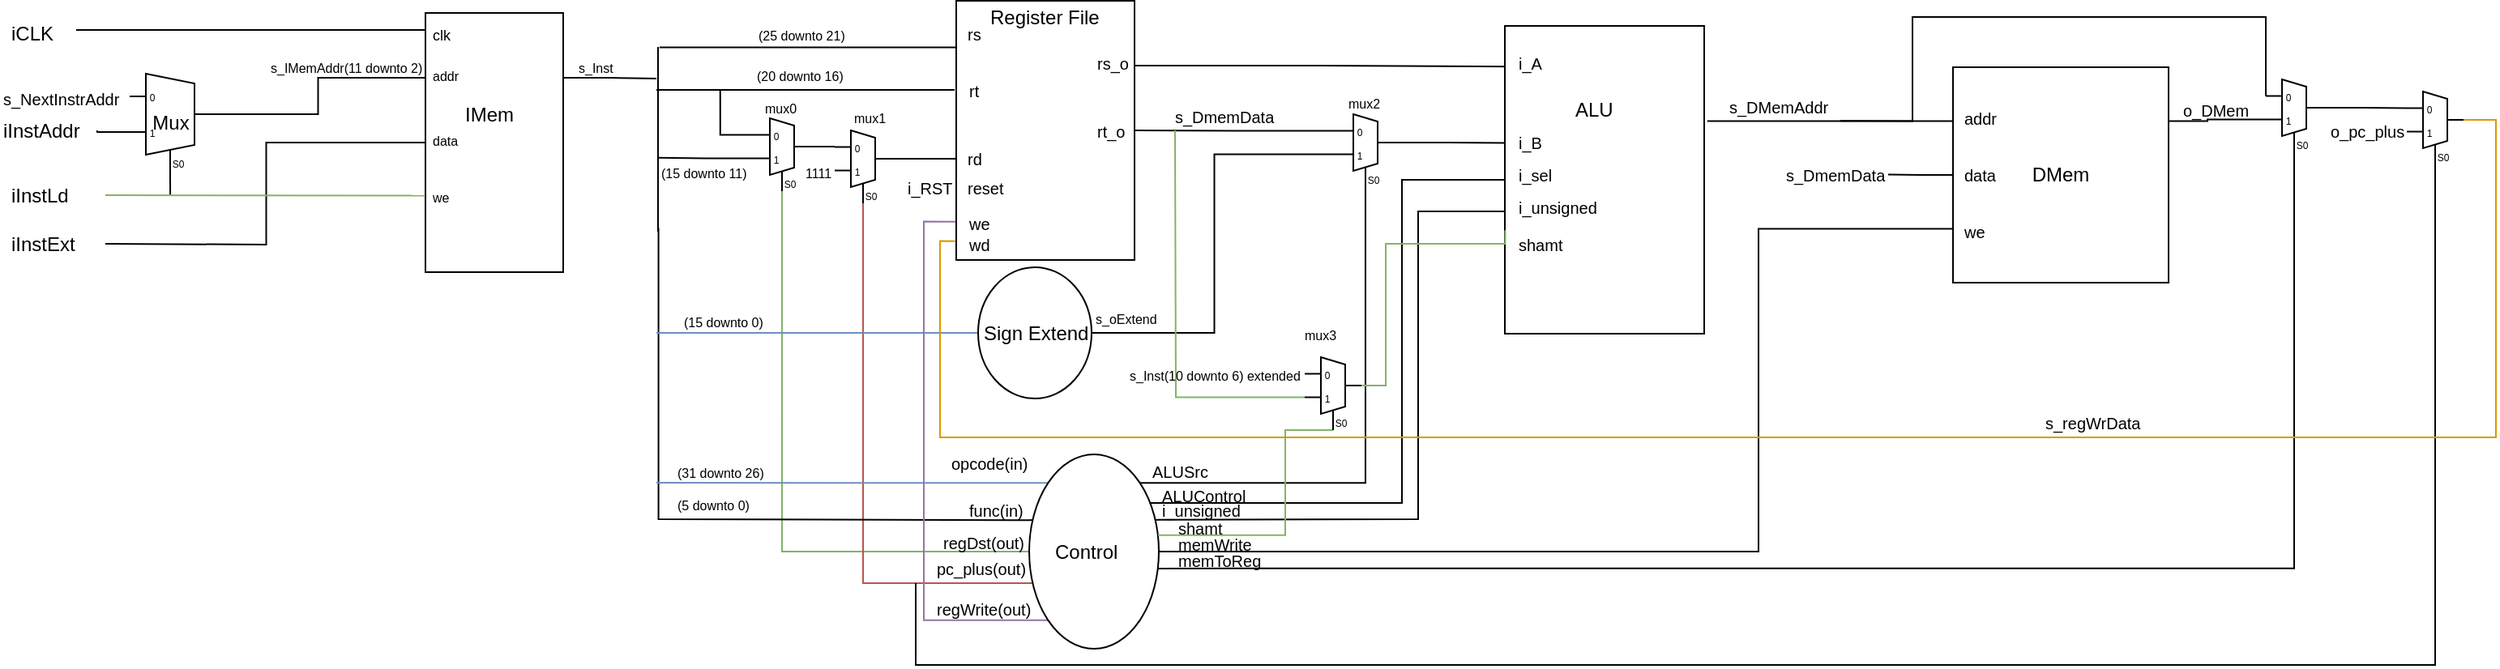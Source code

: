<mxfile version="12.1.3" type="device" pages="1"><diagram id="1H-vTUsA4C2pb71un2gx" name="Page-1"><mxGraphModel dx="971" dy="587" grid="1" gridSize="10" guides="1" tooltips="1" connect="1" arrows="1" fold="1" page="1" pageScale="1" pageWidth="1700" pageHeight="1100" math="0" shadow="0"><root><mxCell id="0"/><mxCell id="1" parent="0"/><mxCell id="a8dJCEzd9UUSMuwHKFFv-1" value="" style="endArrow=none;html=1;entryX=0;entryY=0.4;entryDx=0;entryDy=0;entryPerimeter=0;" edge="1" parent="1" target="a8dJCEzd9UUSMuwHKFFv-35"><mxGeometry width="50" height="50" relative="1" as="geometry"><mxPoint x="117" y="158.5" as="sourcePoint"/><mxPoint x="325" y="158.5" as="targetPoint"/></mxGeometry></mxCell><mxCell id="a8dJCEzd9UUSMuwHKFFv-2" value="iCLK" style="text;html=1;resizable=0;points=[];autosize=1;align=left;verticalAlign=top;spacingTop=-4;" vertex="1" parent="1"><mxGeometry x="75" y="150.5" width="40" height="20" as="geometry"/></mxCell><mxCell id="a8dJCEzd9UUSMuwHKFFv-6" value="iInstLd" style="text;html=1;resizable=0;points=[];autosize=1;align=left;verticalAlign=top;spacingTop=-4;" vertex="1" parent="1"><mxGeometry x="75" y="250.5" width="50" height="20" as="geometry"/></mxCell><mxCell id="a8dJCEzd9UUSMuwHKFFv-8" value="iInstAddr" style="text;html=1;resizable=0;points=[];autosize=1;align=left;verticalAlign=top;spacingTop=-4;" vertex="1" parent="1"><mxGeometry x="70" y="210.5" width="60" height="20" as="geometry"/></mxCell><mxCell id="a8dJCEzd9UUSMuwHKFFv-10" value="iInstExt" style="text;html=1;resizable=0;points=[];autosize=1;align=left;verticalAlign=top;spacingTop=-4;" vertex="1" parent="1"><mxGeometry x="75" y="280.5" width="50" height="20" as="geometry"/></mxCell><mxCell id="a8dJCEzd9UUSMuwHKFFv-37" style="edgeStyle=orthogonalEdgeStyle;rounded=0;orthogonalLoop=1;jettySize=auto;html=1;exitX=0.5;exitY=1;exitDx=0;exitDy=0;endArrow=none;endFill=0;" edge="1" parent="1" source="a8dJCEzd9UUSMuwHKFFv-16"><mxGeometry relative="1" as="geometry"><mxPoint x="135" y="290.5" as="targetPoint"/></mxGeometry></mxCell><mxCell id="a8dJCEzd9UUSMuwHKFFv-55" style="edgeStyle=orthogonalEdgeStyle;rounded=0;orthogonalLoop=1;jettySize=auto;html=1;exitX=0.25;exitY=0;exitDx=0;exitDy=0;endArrow=none;endFill=0;" edge="1" parent="1" source="a8dJCEzd9UUSMuwHKFFv-16"><mxGeometry relative="1" as="geometry"><mxPoint x="475" y="188.5" as="targetPoint"/><Array as="points"><mxPoint x="446" y="188.5"/></Array></mxGeometry></mxCell><mxCell id="a8dJCEzd9UUSMuwHKFFv-16" value="" style="rounded=0;whiteSpace=wrap;html=1;rotation=90;" vertex="1" parent="1"><mxGeometry x="295" y="185.5" width="160" height="85" as="geometry"/></mxCell><mxCell id="a8dJCEzd9UUSMuwHKFFv-17" value="IMem" style="text;html=1;resizable=0;points=[];autosize=1;align=left;verticalAlign=top;spacingTop=-4;" vertex="1" parent="1"><mxGeometry x="355" y="200.5" width="50" height="20" as="geometry"/></mxCell><mxCell id="a8dJCEzd9UUSMuwHKFFv-33" style="edgeStyle=orthogonalEdgeStyle;rounded=0;orthogonalLoop=1;jettySize=auto;html=1;exitX=1;exitY=0.5;exitDx=0;exitDy=-5;exitPerimeter=0;entryX=0.25;entryY=1;entryDx=0;entryDy=0;endArrow=none;endFill=0;" edge="1" parent="1" source="a8dJCEzd9UUSMuwHKFFv-28" target="a8dJCEzd9UUSMuwHKFFv-16"><mxGeometry relative="1" as="geometry"/></mxCell><mxCell id="a8dJCEzd9UUSMuwHKFFv-42" style="edgeStyle=orthogonalEdgeStyle;rounded=0;orthogonalLoop=1;jettySize=auto;html=1;exitX=0.3;exitY=1;exitDx=10;exitDy=0;exitPerimeter=0;endArrow=none;endFill=0;" edge="1" parent="1" source="a8dJCEzd9UUSMuwHKFFv-28"><mxGeometry relative="1" as="geometry"><mxPoint x="175.034" y="260.19" as="targetPoint"/></mxGeometry></mxCell><mxCell id="a8dJCEzd9UUSMuwHKFFv-44" style="edgeStyle=orthogonalEdgeStyle;rounded=0;orthogonalLoop=1;jettySize=auto;html=1;exitX=0;exitY=0.55;exitDx=0;exitDy=3;exitPerimeter=0;endArrow=none;endFill=0;" edge="1" parent="1" source="a8dJCEzd9UUSMuwHKFFv-28" target="a8dJCEzd9UUSMuwHKFFv-8"><mxGeometry relative="1" as="geometry"/></mxCell><mxCell id="a8dJCEzd9UUSMuwHKFFv-28" value="Mux" style="shadow=0;dashed=0;align=center;fillColor=#ffffff;html=1;strokeWidth=1;shape=mxgraph.electrical.abstract.mux2;" vertex="1" parent="1"><mxGeometry x="150" y="185.5" width="50" height="60" as="geometry"/></mxCell><mxCell id="a8dJCEzd9UUSMuwHKFFv-30" value="&lt;font style=&quot;font-size: 10px&quot;&gt;s_NextInstrAddr&lt;/font&gt;" style="text;html=1;resizable=0;points=[];autosize=1;align=left;verticalAlign=top;spacingTop=-4;" vertex="1" parent="1"><mxGeometry x="70" y="190.5" width="90" height="20" as="geometry"/></mxCell><mxCell id="a8dJCEzd9UUSMuwHKFFv-34" value="&lt;font style=&quot;font-size: 8px&quot;&gt;s_IMemAddr(11 downto 2)&lt;/font&gt;" style="text;html=1;resizable=0;points=[];autosize=1;align=left;verticalAlign=top;spacingTop=-4;" vertex="1" parent="1"><mxGeometry x="235" y="170.5" width="110" height="20" as="geometry"/></mxCell><mxCell id="a8dJCEzd9UUSMuwHKFFv-35" value="&lt;font style=&quot;font-size: 9px&quot;&gt;clk&lt;/font&gt;" style="text;html=1;resizable=0;points=[];autosize=1;align=left;verticalAlign=top;spacingTop=-4;" vertex="1" parent="1"><mxGeometry x="335" y="150.5" width="30" height="20" as="geometry"/></mxCell><mxCell id="a8dJCEzd9UUSMuwHKFFv-36" value="&lt;font style=&quot;font-size: 8px&quot;&gt;addr&lt;/font&gt;" style="text;html=1;resizable=0;points=[];autosize=1;align=left;verticalAlign=top;spacingTop=-4;" vertex="1" parent="1"><mxGeometry x="335" y="175.5" width="30" height="20" as="geometry"/></mxCell><mxCell id="a8dJCEzd9UUSMuwHKFFv-38" value="&lt;font style=&quot;font-size: 8px&quot;&gt;data&lt;/font&gt;" style="text;html=1;resizable=0;points=[];autosize=1;align=left;verticalAlign=top;spacingTop=-4;" vertex="1" parent="1"><mxGeometry x="335" y="215.5" width="30" height="20" as="geometry"/></mxCell><mxCell id="a8dJCEzd9UUSMuwHKFFv-41" value="" style="endArrow=none;html=1;fillColor=#d5e8d4;strokeColor=#82b366;entryX=-0.09;entryY=0.514;entryDx=0;entryDy=0;entryPerimeter=0;" edge="1" parent="1" target="a8dJCEzd9UUSMuwHKFFv-43"><mxGeometry width="50" height="50" relative="1" as="geometry"><mxPoint x="135" y="260.5" as="sourcePoint"/><mxPoint x="335" y="262.5" as="targetPoint"/></mxGeometry></mxCell><mxCell id="a8dJCEzd9UUSMuwHKFFv-43" value="&lt;font style=&quot;font-size: 8px&quot;&gt;we&lt;/font&gt;" style="text;html=1;resizable=0;points=[];autosize=1;align=left;verticalAlign=top;spacingTop=-4;" vertex="1" parent="1"><mxGeometry x="335" y="250.5" width="30" height="20" as="geometry"/></mxCell><mxCell id="a8dJCEzd9UUSMuwHKFFv-46" value="&lt;font style=&quot;font-size: 8px&quot;&gt;s_Inst&lt;/font&gt;" style="text;html=1;resizable=0;points=[];autosize=1;align=left;verticalAlign=top;spacingTop=-4;" vertex="1" parent="1"><mxGeometry x="425" y="170.5" width="40" height="20" as="geometry"/></mxCell><mxCell id="a8dJCEzd9UUSMuwHKFFv-108" style="edgeStyle=orthogonalEdgeStyle;rounded=0;orthogonalLoop=1;jettySize=auto;html=1;exitX=0.25;exitY=0;exitDx=0;exitDy=0;endArrow=none;endFill=0;entryX=0.132;entryY=0.947;entryDx=0;entryDy=0;entryPerimeter=0;" edge="1" parent="1" source="a8dJCEzd9UUSMuwHKFFv-47" target="a8dJCEzd9UUSMuwHKFFv-106"><mxGeometry relative="1" as="geometry"><mxPoint x="995" y="180.5" as="targetPoint"/><Array as="points"><mxPoint x="884" y="180.5"/></Array></mxGeometry></mxCell><mxCell id="a8dJCEzd9UUSMuwHKFFv-47" value="" style="rounded=0;whiteSpace=wrap;html=1;rotation=90;" vertex="1" parent="1"><mxGeometry x="635" y="165.5" width="160" height="110" as="geometry"/></mxCell><mxCell id="a8dJCEzd9UUSMuwHKFFv-48" value="Register File" style="text;html=1;resizable=0;points=[];autosize=1;align=left;verticalAlign=top;spacingTop=-4;" vertex="1" parent="1"><mxGeometry x="679" y="140.5" width="80" height="20" as="geometry"/></mxCell><mxCell id="a8dJCEzd9UUSMuwHKFFv-49" value="&lt;font style=&quot;font-size: 10px&quot;&gt;rs&lt;/font&gt;" style="text;html=1;resizable=0;points=[];autosize=1;align=left;verticalAlign=top;spacingTop=-4;" vertex="1" parent="1"><mxGeometry x="665" y="150.5" width="20" height="20" as="geometry"/></mxCell><mxCell id="a8dJCEzd9UUSMuwHKFFv-50" value="&lt;font style=&quot;font-size: 10px&quot;&gt;rt&lt;/font&gt;" style="text;html=1;resizable=0;points=[];autosize=1;align=left;verticalAlign=top;spacingTop=-4;" vertex="1" parent="1"><mxGeometry x="665.5" y="185.5" width="20" height="20" as="geometry"/></mxCell><mxCell id="a8dJCEzd9UUSMuwHKFFv-57" value="&lt;font style=&quot;font-size: 8px&quot;&gt;(25 downto 21)&lt;/font&gt;" style="text;html=1;resizable=0;points=[];autosize=1;align=left;verticalAlign=top;spacingTop=-4;" vertex="1" parent="1"><mxGeometry x="535.5" y="150.5" width="70" height="20" as="geometry"/></mxCell><mxCell id="a8dJCEzd9UUSMuwHKFFv-62" value="" style="endArrow=none;html=1;entryX=0.18;entryY=0.997;entryDx=0;entryDy=0;entryPerimeter=0;exitX=0.305;exitY=0.41;exitDx=0;exitDy=0;exitPerimeter=0;" edge="1" parent="1" target="a8dJCEzd9UUSMuwHKFFv-47"><mxGeometry width="50" height="50" relative="1" as="geometry"><mxPoint x="476.9" y="169.3" as="sourcePoint"/><mxPoint x="541.5" y="169.5" as="targetPoint"/></mxGeometry></mxCell><mxCell id="a8dJCEzd9UUSMuwHKFFv-64" value="" style="line;strokeWidth=1;html=1;" vertex="1" parent="1"><mxGeometry x="475" y="190.5" width="184" height="10" as="geometry"/></mxCell><mxCell id="a8dJCEzd9UUSMuwHKFFv-65" value="&lt;font style=&quot;font-size: 8px&quot;&gt;(20 downto 16)&lt;/font&gt;" style="text;html=1;resizable=0;points=[];autosize=1;align=left;verticalAlign=top;spacingTop=-4;" vertex="1" parent="1"><mxGeometry x="535" y="175.5" width="70" height="20" as="geometry"/></mxCell><mxCell id="a8dJCEzd9UUSMuwHKFFv-69" style="edgeStyle=orthogonalEdgeStyle;rounded=0;orthogonalLoop=1;jettySize=auto;html=1;exitX=0;exitY=0.483;exitDx=0;exitDy=3;exitPerimeter=0;entryX=0.732;entryY=0.55;entryDx=0;entryDy=0;entryPerimeter=0;endArrow=none;endFill=0;" edge="1" parent="1" source="a8dJCEzd9UUSMuwHKFFv-66"><mxGeometry relative="1" as="geometry"><mxPoint x="475.714" y="237.357" as="targetPoint"/></mxGeometry></mxCell><mxCell id="a8dJCEzd9UUSMuwHKFFv-71" style="edgeStyle=orthogonalEdgeStyle;rounded=0;orthogonalLoop=1;jettySize=auto;html=1;exitX=0;exitY=0.161;exitDx=0;exitDy=3;exitPerimeter=0;entryX=0.214;entryY=0.486;entryDx=0;entryDy=0;entryPerimeter=0;endArrow=none;endFill=0;" edge="1" parent="1" source="a8dJCEzd9UUSMuwHKFFv-66" target="a8dJCEzd9UUSMuwHKFFv-64"><mxGeometry relative="1" as="geometry"/></mxCell><mxCell id="a8dJCEzd9UUSMuwHKFFv-73" style="edgeStyle=orthogonalEdgeStyle;rounded=0;orthogonalLoop=1;jettySize=auto;html=1;exitX=1;exitY=0.5;exitDx=0;exitDy=-5;exitPerimeter=0;entryX=0;entryY=0.161;entryDx=0;entryDy=3;entryPerimeter=0;endArrow=none;endFill=0;" edge="1" parent="1" source="a8dJCEzd9UUSMuwHKFFv-66" target="a8dJCEzd9UUSMuwHKFFv-72"><mxGeometry relative="1" as="geometry"/></mxCell><mxCell id="a8dJCEzd9UUSMuwHKFFv-88" style="edgeStyle=orthogonalEdgeStyle;rounded=0;orthogonalLoop=1;jettySize=auto;html=1;exitX=0.214;exitY=1;exitDx=10;exitDy=0;exitPerimeter=0;endArrow=none;endFill=0;entryX=0.5;entryY=1;entryDx=0;entryDy=0;fillColor=#d5e8d4;strokeColor=#82b366;" edge="1" parent="1" source="a8dJCEzd9UUSMuwHKFFv-66" target="a8dJCEzd9UUSMuwHKFFv-81"><mxGeometry relative="1" as="geometry"><mxPoint x="552" y="430.5" as="targetPoint"/><Array as="points"><mxPoint x="552" y="480.5"/></Array></mxGeometry></mxCell><mxCell id="a8dJCEzd9UUSMuwHKFFv-66" value="" style="shadow=0;dashed=0;align=center;fillColor=#ffffff;html=1;strokeWidth=1;shape=mxgraph.electrical.abstract.mux2;" vertex="1" parent="1"><mxGeometry x="535" y="213" width="35" height="45" as="geometry"/></mxCell><mxCell id="a8dJCEzd9UUSMuwHKFFv-70" value="&lt;font style=&quot;font-size: 8px&quot;&gt;(15 downto 11)&lt;/font&gt;" style="text;html=1;resizable=0;points=[];autosize=1;align=left;verticalAlign=top;spacingTop=-4;" vertex="1" parent="1"><mxGeometry x="476" y="235.5" width="70" height="20" as="geometry"/></mxCell><mxCell id="a8dJCEzd9UUSMuwHKFFv-78" style="edgeStyle=orthogonalEdgeStyle;rounded=0;orthogonalLoop=1;jettySize=auto;html=1;exitX=1;exitY=0.5;exitDx=0;exitDy=-5;exitPerimeter=0;entryX=0.61;entryY=1.001;entryDx=0;entryDy=0;entryPerimeter=0;endArrow=none;endFill=0;" edge="1" parent="1" source="a8dJCEzd9UUSMuwHKFFv-72" target="a8dJCEzd9UUSMuwHKFFv-47"><mxGeometry relative="1" as="geometry"/></mxCell><mxCell id="a8dJCEzd9UUSMuwHKFFv-89" style="edgeStyle=orthogonalEdgeStyle;rounded=0;orthogonalLoop=1;jettySize=auto;html=1;exitX=0.214;exitY=1;exitDx=10;exitDy=0;exitPerimeter=0;entryX=0.879;entryY=1.018;entryDx=0;entryDy=0;entryPerimeter=0;endArrow=none;endFill=0;fillColor=#f8cecc;strokeColor=#b85450;" edge="1" parent="1" source="a8dJCEzd9UUSMuwHKFFv-72" target="a8dJCEzd9UUSMuwHKFFv-92"><mxGeometry relative="1" as="geometry"><Array as="points"><mxPoint x="602" y="500"/><mxPoint x="710" y="500"/></Array></mxGeometry></mxCell><mxCell id="a8dJCEzd9UUSMuwHKFFv-72" value="" style="shadow=0;dashed=0;align=center;fillColor=#ffffff;html=1;strokeWidth=1;shape=mxgraph.electrical.abstract.mux2;" vertex="1" parent="1"><mxGeometry x="585" y="220.5" width="35" height="45" as="geometry"/></mxCell><mxCell id="a8dJCEzd9UUSMuwHKFFv-75" value="&lt;font style=&quot;font-size: 8px&quot;&gt;1111&lt;/font&gt;" style="text;html=1;resizable=0;points=[];autosize=1;align=left;verticalAlign=top;spacingTop=-4;" vertex="1" parent="1"><mxGeometry x="565" y="235.5" width="30" height="20" as="geometry"/></mxCell><mxCell id="a8dJCEzd9UUSMuwHKFFv-80" value="&lt;font style=&quot;font-size: 10px&quot;&gt;rd&lt;/font&gt;" style="text;html=1;resizable=0;points=[];autosize=1;align=left;verticalAlign=top;spacingTop=-4;" vertex="1" parent="1"><mxGeometry x="665" y="228" width="20" height="20" as="geometry"/></mxCell><mxCell id="a8dJCEzd9UUSMuwHKFFv-84" style="edgeStyle=orthogonalEdgeStyle;rounded=0;orthogonalLoop=1;jettySize=auto;html=1;exitX=0.338;exitY=0.97;exitDx=0;exitDy=0;entryX=1;entryY=0.5;entryDx=0;entryDy=0;entryPerimeter=0;endArrow=none;endFill=0;exitPerimeter=0;" edge="1" parent="1" source="a8dJCEzd9UUSMuwHKFFv-81"><mxGeometry relative="1" as="geometry"><mxPoint x="476.286" y="280.786" as="targetPoint"/><Array as="points"><mxPoint x="695" y="460.5"/><mxPoint x="476" y="460.5"/></Array></mxGeometry></mxCell><mxCell id="a8dJCEzd9UUSMuwHKFFv-116" style="edgeStyle=orthogonalEdgeStyle;rounded=0;orthogonalLoop=1;jettySize=auto;html=1;exitX=0.337;exitY=0.028;exitDx=0;exitDy=0;endArrow=none;endFill=0;exitPerimeter=0;" edge="1" parent="1" source="a8dJCEzd9UUSMuwHKFFv-81"><mxGeometry relative="1" as="geometry"><mxPoint x="1005" y="270.5" as="targetPoint"/><Array as="points"><mxPoint x="785" y="460.5"/><mxPoint x="945" y="460.5"/><mxPoint x="945" y="270.5"/></Array></mxGeometry></mxCell><mxCell id="a8dJCEzd9UUSMuwHKFFv-171" style="edgeStyle=orthogonalEdgeStyle;rounded=0;orthogonalLoop=1;jettySize=auto;html=1;exitX=1;exitY=1;exitDx=0;exitDy=0;entryX=0.852;entryY=1.004;entryDx=0;entryDy=0;entryPerimeter=0;endArrow=none;endFill=0;fillColor=#e1d5e7;strokeColor=#9673a6;" edge="1" parent="1" source="a8dJCEzd9UUSMuwHKFFv-81" target="a8dJCEzd9UUSMuwHKFFv-47"><mxGeometry relative="1" as="geometry"><Array as="points"><mxPoint x="640" y="523"/><mxPoint x="640" y="277"/></Array></mxGeometry></mxCell><mxCell id="a8dJCEzd9UUSMuwHKFFv-174" style="edgeStyle=orthogonalEdgeStyle;rounded=0;orthogonalLoop=1;jettySize=auto;html=1;exitX=0;exitY=1;exitDx=0;exitDy=0;endArrow=none;endFill=0;fillColor=#dae8fc;strokeColor=#6c8ebf;" edge="1" parent="1" source="a8dJCEzd9UUSMuwHKFFv-81"><mxGeometry relative="1" as="geometry"><mxPoint x="475" y="438" as="targetPoint"/><mxPoint x="711.721" y="438.047" as="sourcePoint"/><Array as="points"/></mxGeometry></mxCell><mxCell id="a8dJCEzd9UUSMuwHKFFv-81" value="" style="ellipse;whiteSpace=wrap;html=1;strokeWidth=1;rotation=90;" vertex="1" parent="1"><mxGeometry x="685" y="440.5" width="120" height="80" as="geometry"/></mxCell><mxCell id="a8dJCEzd9UUSMuwHKFFv-82" value="Control&amp;nbsp;" style="text;html=1;resizable=0;points=[];autosize=1;align=left;verticalAlign=top;spacingTop=-4;" vertex="1" parent="1"><mxGeometry x="719" y="470.5" width="60" height="20" as="geometry"/></mxCell><mxCell id="a8dJCEzd9UUSMuwHKFFv-86" value="&lt;font style=&quot;font-size: 10px&quot;&gt;opcode(in)&lt;/font&gt;" style="text;html=1;resizable=0;points=[];autosize=1;align=left;verticalAlign=top;spacingTop=-4;" vertex="1" parent="1"><mxGeometry x="655" y="415.5" width="60" height="20" as="geometry"/></mxCell><mxCell id="a8dJCEzd9UUSMuwHKFFv-87" value="&lt;font style=&quot;font-size: 10px&quot;&gt;func(in)&lt;/font&gt;" style="text;html=1;resizable=0;points=[];autosize=1;align=left;verticalAlign=top;spacingTop=-4;" vertex="1" parent="1"><mxGeometry x="665.5" y="444.5" width="50" height="20" as="geometry"/></mxCell><mxCell id="a8dJCEzd9UUSMuwHKFFv-91" value="&lt;font style=&quot;font-size: 10px&quot;&gt;regDst(out)&lt;/font&gt;" style="text;html=1;resizable=0;points=[];autosize=1;align=left;verticalAlign=top;spacingTop=-4;" vertex="1" parent="1"><mxGeometry x="650" y="464.5" width="70" height="20" as="geometry"/></mxCell><mxCell id="a8dJCEzd9UUSMuwHKFFv-92" value="&lt;font style=&quot;font-size: 10px&quot;&gt;pc_plus(out)&lt;/font&gt;" style="text;html=1;resizable=0;points=[];autosize=1;align=left;verticalAlign=top;spacingTop=-4;" vertex="1" parent="1"><mxGeometry x="645.5" y="480.5" width="70" height="20" as="geometry"/></mxCell><mxCell id="a8dJCEzd9UUSMuwHKFFv-94" value="&lt;font style=&quot;font-size: 8px&quot;&gt;(5 downto 0)&lt;/font&gt;" style="text;html=1;resizable=0;points=[];autosize=1;align=left;verticalAlign=top;spacingTop=-4;" vertex="1" parent="1"><mxGeometry x="486" y="440.5" width="60" height="20" as="geometry"/></mxCell><mxCell id="a8dJCEzd9UUSMuwHKFFv-96" style="edgeStyle=orthogonalEdgeStyle;rounded=0;orthogonalLoop=1;jettySize=auto;html=1;exitX=0;exitY=0.161;exitDx=0;exitDy=3;exitPerimeter=0;entryX=0.5;entryY=0;entryDx=0;entryDy=0;endArrow=none;endFill=0;" edge="1" parent="1" source="a8dJCEzd9UUSMuwHKFFv-95" target="a8dJCEzd9UUSMuwHKFFv-47"><mxGeometry relative="1" as="geometry"><Array as="points"><mxPoint x="832" y="220.5"/></Array></mxGeometry></mxCell><mxCell id="a8dJCEzd9UUSMuwHKFFv-101" style="edgeStyle=orthogonalEdgeStyle;rounded=0;orthogonalLoop=1;jettySize=auto;html=1;exitX=0;exitY=0.483;exitDx=0;exitDy=3;exitPerimeter=0;entryX=0.5;entryY=0;entryDx=0;entryDy=0;endArrow=none;endFill=0;" edge="1" parent="1" source="a8dJCEzd9UUSMuwHKFFv-95" target="a8dJCEzd9UUSMuwHKFFv-98"><mxGeometry relative="1" as="geometry"/></mxCell><mxCell id="a8dJCEzd9UUSMuwHKFFv-102" style="edgeStyle=orthogonalEdgeStyle;rounded=0;orthogonalLoop=1;jettySize=auto;html=1;exitX=0.214;exitY=1;exitDx=10;exitDy=0;exitPerimeter=0;entryX=0;entryY=0;entryDx=0;entryDy=0;endArrow=none;endFill=0;" edge="1" parent="1" source="a8dJCEzd9UUSMuwHKFFv-95" target="a8dJCEzd9UUSMuwHKFFv-81"><mxGeometry relative="1" as="geometry"><Array as="points"><mxPoint x="912" y="438.5"/></Array></mxGeometry></mxCell><mxCell id="a8dJCEzd9UUSMuwHKFFv-118" style="edgeStyle=orthogonalEdgeStyle;rounded=0;orthogonalLoop=1;jettySize=auto;html=1;exitX=1;exitY=0.5;exitDx=0;exitDy=-5;exitPerimeter=0;entryX=0.38;entryY=0.997;entryDx=0;entryDy=0;entryPerimeter=0;endArrow=none;endFill=0;" edge="1" parent="1" source="a8dJCEzd9UUSMuwHKFFv-95" target="a8dJCEzd9UUSMuwHKFFv-106"><mxGeometry relative="1" as="geometry"><Array as="points"><mxPoint x="964" y="228.5"/></Array></mxGeometry></mxCell><mxCell id="a8dJCEzd9UUSMuwHKFFv-95" value="" style="shadow=0;dashed=0;align=center;fillColor=#ffffff;html=1;strokeWidth=1;shape=mxgraph.electrical.abstract.mux2;" vertex="1" parent="1"><mxGeometry x="895" y="210.5" width="35" height="45" as="geometry"/></mxCell><mxCell id="a8dJCEzd9UUSMuwHKFFv-97" value="&lt;font style=&quot;font-size: 10px&quot;&gt;rt_o&lt;/font&gt;" style="text;html=1;resizable=0;points=[];autosize=1;align=left;verticalAlign=top;spacingTop=-4;" vertex="1" parent="1"><mxGeometry x="745" y="210.5" width="30" height="20" as="geometry"/></mxCell><mxCell id="a8dJCEzd9UUSMuwHKFFv-100" style="edgeStyle=orthogonalEdgeStyle;rounded=0;orthogonalLoop=1;jettySize=auto;html=1;exitX=0.5;exitY=1;exitDx=0;exitDy=0;endArrow=none;endFill=0;fillColor=#dae8fc;strokeColor=#6c8ebf;" edge="1" parent="1" source="a8dJCEzd9UUSMuwHKFFv-98"><mxGeometry relative="1" as="geometry"><mxPoint x="475" y="345.5" as="targetPoint"/></mxGeometry></mxCell><mxCell id="a8dJCEzd9UUSMuwHKFFv-98" value="" style="ellipse;whiteSpace=wrap;html=1;strokeWidth=1;rotation=90;" vertex="1" parent="1"><mxGeometry x="668" y="310.5" width="81" height="70" as="geometry"/></mxCell><mxCell id="a8dJCEzd9UUSMuwHKFFv-99" value="Sign Extend" style="text;html=1;resizable=0;points=[];autosize=1;align=left;verticalAlign=top;spacingTop=-4;" vertex="1" parent="1"><mxGeometry x="675" y="335.5" width="80" height="20" as="geometry"/></mxCell><mxCell id="a8dJCEzd9UUSMuwHKFFv-104" value="&lt;font style=&quot;font-size: 10px&quot;&gt;ALUSrc&lt;/font&gt;" style="text;html=1;resizable=0;points=[];autosize=1;align=left;verticalAlign=top;spacingTop=-4;" vertex="1" parent="1"><mxGeometry x="779" y="420.5" width="50" height="20" as="geometry"/></mxCell><mxCell id="a8dJCEzd9UUSMuwHKFFv-113" style="edgeStyle=orthogonalEdgeStyle;rounded=0;orthogonalLoop=1;jettySize=auto;html=1;exitX=0.5;exitY=1;exitDx=0;exitDy=0;endArrow=none;endFill=0;" edge="1" parent="1" source="a8dJCEzd9UUSMuwHKFFv-106"><mxGeometry relative="1" as="geometry"><mxPoint x="780" y="450.5" as="targetPoint"/><Array as="points"><mxPoint x="935" y="251.5"/><mxPoint x="935" y="450.5"/><mxPoint x="782" y="450.5"/></Array></mxGeometry></mxCell><mxCell id="a8dJCEzd9UUSMuwHKFFv-106" value="" style="rounded=0;whiteSpace=wrap;html=1;strokeWidth=1;rotation=90;" vertex="1" parent="1"><mxGeometry x="965" y="189.5" width="190" height="123" as="geometry"/></mxCell><mxCell id="a8dJCEzd9UUSMuwHKFFv-107" value="ALU" style="text;html=1;resizable=0;points=[];autosize=1;align=left;verticalAlign=top;spacingTop=-4;" vertex="1" parent="1"><mxGeometry x="1040" y="198" width="40" height="20" as="geometry"/></mxCell><mxCell id="a8dJCEzd9UUSMuwHKFFv-109" value="&lt;font style=&quot;font-size: 10px&quot;&gt;rs_o&lt;/font&gt;" style="text;html=1;resizable=0;points=[];autosize=1;align=left;verticalAlign=top;spacingTop=-4;" vertex="1" parent="1"><mxGeometry x="745" y="169" width="30" height="20" as="geometry"/></mxCell><mxCell id="a8dJCEzd9UUSMuwHKFFv-111" value="&lt;font style=&quot;font-size: 10px&quot;&gt;i_A&lt;/font&gt;" style="text;html=1;resizable=0;points=[];autosize=1;align=left;verticalAlign=top;spacingTop=-4;" vertex="1" parent="1"><mxGeometry x="1005" y="169" width="30" height="20" as="geometry"/></mxCell><mxCell id="a8dJCEzd9UUSMuwHKFFv-112" value="&lt;font style=&quot;font-size: 10px&quot;&gt;i_B&lt;/font&gt;" style="text;html=1;resizable=0;points=[];autosize=1;align=left;verticalAlign=top;spacingTop=-4;" vertex="1" parent="1"><mxGeometry x="1005" y="218" width="30" height="20" as="geometry"/></mxCell><mxCell id="a8dJCEzd9UUSMuwHKFFv-114" value="&lt;font style=&quot;font-size: 10px&quot;&gt;ALUControl&lt;/font&gt;" style="text;html=1;resizable=0;points=[];autosize=1;align=left;verticalAlign=top;spacingTop=-4;" vertex="1" parent="1"><mxGeometry x="785" y="435.5" width="70" height="20" as="geometry"/></mxCell><mxCell id="a8dJCEzd9UUSMuwHKFFv-115" value="&lt;font style=&quot;font-size: 10px&quot;&gt;i_sel&lt;/font&gt;" style="text;html=1;resizable=0;points=[];autosize=1;align=left;verticalAlign=top;spacingTop=-4;" vertex="1" parent="1"><mxGeometry x="1005" y="238" width="40" height="20" as="geometry"/></mxCell><mxCell id="a8dJCEzd9UUSMuwHKFFv-117" value="&lt;font style=&quot;font-size: 10px&quot;&gt;i_unsigned&lt;/font&gt;" style="text;html=1;resizable=0;points=[];autosize=1;align=left;verticalAlign=top;spacingTop=-4;" vertex="1" parent="1"><mxGeometry x="1005" y="258" width="60" height="20" as="geometry"/></mxCell><mxCell id="a8dJCEzd9UUSMuwHKFFv-119" value="&lt;font style=&quot;font-size: 10px&quot;&gt;i_unsigned&lt;/font&gt;" style="text;html=1;resizable=0;points=[];autosize=1;align=left;verticalAlign=top;spacingTop=-4;" vertex="1" parent="1"><mxGeometry x="785" y="444.5" width="60" height="20" as="geometry"/></mxCell><mxCell id="a8dJCEzd9UUSMuwHKFFv-124" style="edgeStyle=orthogonalEdgeStyle;rounded=0;orthogonalLoop=1;jettySize=auto;html=1;exitX=0;exitY=0.483;exitDx=0;exitDy=3;exitPerimeter=0;endArrow=none;endFill=0;fillColor=#d5e8d4;strokeColor=#82b366;" edge="1" parent="1" source="a8dJCEzd9UUSMuwHKFFv-120"><mxGeometry relative="1" as="geometry"><mxPoint x="795" y="220.5" as="targetPoint"/></mxGeometry></mxCell><mxCell id="a8dJCEzd9UUSMuwHKFFv-125" style="edgeStyle=orthogonalEdgeStyle;rounded=0;orthogonalLoop=1;jettySize=auto;html=1;exitX=0.214;exitY=1;exitDx=10;exitDy=0;exitPerimeter=0;endArrow=none;endFill=0;fillColor=#d5e8d4;strokeColor=#82b366;entryX=0.416;entryY=0.006;entryDx=0;entryDy=0;entryPerimeter=0;" edge="1" parent="1" source="a8dJCEzd9UUSMuwHKFFv-120" target="a8dJCEzd9UUSMuwHKFFv-81"><mxGeometry relative="1" as="geometry"><mxPoint x="785" y="471.5" as="targetPoint"/><Array as="points"><mxPoint x="863" y="405.5"/><mxPoint x="863" y="470.5"/></Array></mxGeometry></mxCell><mxCell id="a8dJCEzd9UUSMuwHKFFv-129" style="edgeStyle=orthogonalEdgeStyle;rounded=0;orthogonalLoop=1;jettySize=auto;html=1;exitX=1;exitY=0.5;exitDx=0;exitDy=-5;exitPerimeter=0;entryX=0.664;entryY=0.998;entryDx=0;entryDy=0;entryPerimeter=0;endArrow=none;endFill=0;fillColor=#d5e8d4;strokeColor=#82b366;" edge="1" parent="1" source="a8dJCEzd9UUSMuwHKFFv-120" target="a8dJCEzd9UUSMuwHKFFv-106"><mxGeometry relative="1" as="geometry"><Array as="points"><mxPoint x="925" y="378.5"/><mxPoint x="925" y="290.5"/><mxPoint x="998" y="290.5"/></Array></mxGeometry></mxCell><mxCell id="a8dJCEzd9UUSMuwHKFFv-120" value="" style="shadow=0;dashed=0;align=center;fillColor=#ffffff;html=1;strokeWidth=1;shape=mxgraph.electrical.abstract.mux2;" vertex="1" parent="1"><mxGeometry x="875" y="360.5" width="35" height="45" as="geometry"/></mxCell><mxCell id="a8dJCEzd9UUSMuwHKFFv-122" value="&lt;font style=&quot;font-size: 8px&quot;&gt;s_Inst(10 downto 6) extended&lt;br&gt;&lt;br&gt;&lt;/font&gt;" style="text;html=1;resizable=0;points=[];autosize=1;align=left;verticalAlign=top;spacingTop=-4;" vertex="1" parent="1"><mxGeometry x="765" y="360.5" width="120" height="30" as="geometry"/></mxCell><mxCell id="a8dJCEzd9UUSMuwHKFFv-123" value="&lt;span style=&quot;font-size: 8px&quot;&gt;s_oExtend&lt;/span&gt;" style="text;html=1;resizable=0;points=[];autosize=1;align=left;verticalAlign=top;spacingTop=-4;" vertex="1" parent="1"><mxGeometry x="744" y="325.5" width="50" height="20" as="geometry"/></mxCell><mxCell id="a8dJCEzd9UUSMuwHKFFv-126" value="&lt;font style=&quot;font-size: 10px&quot;&gt;shamt&lt;/font&gt;" style="text;html=1;resizable=0;points=[];autosize=1;align=left;verticalAlign=top;spacingTop=-4;" vertex="1" parent="1"><mxGeometry x="795" y="455.5" width="40" height="20" as="geometry"/></mxCell><mxCell id="a8dJCEzd9UUSMuwHKFFv-130" value="&lt;font style=&quot;font-size: 10px&quot;&gt;shamt&lt;/font&gt;" style="text;html=1;resizable=0;points=[];autosize=1;align=left;verticalAlign=top;spacingTop=-4;" vertex="1" parent="1"><mxGeometry x="1005" y="280.5" width="40" height="20" as="geometry"/></mxCell><mxCell id="a8dJCEzd9UUSMuwHKFFv-133" style="edgeStyle=orthogonalEdgeStyle;rounded=0;orthogonalLoop=1;jettySize=auto;html=1;exitX=0;exitY=0.25;exitDx=0;exitDy=0;entryX=0.309;entryY=-0.015;entryDx=0;entryDy=0;entryPerimeter=0;endArrow=none;endFill=0;" edge="1" parent="1" source="a8dJCEzd9UUSMuwHKFFv-132" target="a8dJCEzd9UUSMuwHKFFv-106"><mxGeometry relative="1" as="geometry"/></mxCell><mxCell id="a8dJCEzd9UUSMuwHKFFv-136" style="edgeStyle=orthogonalEdgeStyle;rounded=0;orthogonalLoop=1;jettySize=auto;html=1;exitX=0;exitY=0.5;exitDx=0;exitDy=0;endArrow=none;endFill=0;" edge="1" parent="1" source="a8dJCEzd9UUSMuwHKFFv-132"><mxGeometry relative="1" as="geometry"><mxPoint x="1235" y="247.776" as="targetPoint"/></mxGeometry></mxCell><mxCell id="a8dJCEzd9UUSMuwHKFFv-138" style="edgeStyle=orthogonalEdgeStyle;rounded=0;orthogonalLoop=1;jettySize=auto;html=1;exitX=0;exitY=0.75;exitDx=0;exitDy=0;endArrow=none;endFill=0;entryX=0.5;entryY=0;entryDx=0;entryDy=0;" edge="1" parent="1" source="a8dJCEzd9UUSMuwHKFFv-132" target="a8dJCEzd9UUSMuwHKFFv-81"><mxGeometry relative="1" as="geometry"><mxPoint x="778" y="520.5" as="targetPoint"/><Array as="points"><mxPoint x="1155" y="281.5"/><mxPoint x="1155" y="480.5"/></Array></mxGeometry></mxCell><mxCell id="a8dJCEzd9UUSMuwHKFFv-132" value="DMem" style="whiteSpace=wrap;html=1;aspect=fixed;strokeWidth=1;" vertex="1" parent="1"><mxGeometry x="1275" y="181.5" width="133" height="133" as="geometry"/></mxCell><mxCell id="a8dJCEzd9UUSMuwHKFFv-134" value="&lt;font style=&quot;font-size: 10px&quot;&gt;s_DMemAddr&lt;/font&gt;" style="text;html=1;resizable=0;points=[];autosize=1;align=left;verticalAlign=top;spacingTop=-4;" vertex="1" parent="1"><mxGeometry x="1135" y="195.5" width="80" height="20" as="geometry"/></mxCell><mxCell id="a8dJCEzd9UUSMuwHKFFv-135" value="&lt;font style=&quot;font-size: 10px&quot;&gt;addr&lt;/font&gt;" style="text;html=1;resizable=0;points=[];autosize=1;align=left;verticalAlign=top;spacingTop=-4;" vertex="1" parent="1"><mxGeometry x="1280" y="203" width="40" height="20" as="geometry"/></mxCell><mxCell id="a8dJCEzd9UUSMuwHKFFv-137" value="&lt;font style=&quot;font-size: 10px&quot;&gt;s_DmemData&lt;/font&gt;" style="text;html=1;resizable=0;points=[];autosize=1;align=left;verticalAlign=top;spacingTop=-4;" vertex="1" parent="1"><mxGeometry x="1170" y="238" width="80" height="20" as="geometry"/></mxCell><mxCell id="a8dJCEzd9UUSMuwHKFFv-141" value="&lt;font style=&quot;font-size: 10px&quot;&gt;memWrite&lt;/font&gt;" style="text;html=1;resizable=0;points=[];autosize=1;align=left;verticalAlign=top;spacingTop=-4;" vertex="1" parent="1"><mxGeometry x="795" y="465.5" width="60" height="20" as="geometry"/></mxCell><mxCell id="a8dJCEzd9UUSMuwHKFFv-143" value="&lt;font style=&quot;font-size: 10px&quot;&gt;data&lt;/font&gt;" style="text;html=1;resizable=0;points=[];autosize=1;align=left;verticalAlign=top;spacingTop=-4;" vertex="1" parent="1"><mxGeometry x="1280" y="238" width="30" height="20" as="geometry"/></mxCell><mxCell id="a8dJCEzd9UUSMuwHKFFv-144" value="&lt;font style=&quot;font-size: 10px&quot;&gt;we&lt;/font&gt;" style="text;html=1;resizable=0;points=[];autosize=1;align=left;verticalAlign=top;spacingTop=-4;" vertex="1" parent="1"><mxGeometry x="1280" y="273" width="30" height="20" as="geometry"/></mxCell><mxCell id="a8dJCEzd9UUSMuwHKFFv-145" value="" style="line;strokeWidth=1;direction=south;html=1;" vertex="1" parent="1"><mxGeometry x="471" y="169" width="10" height="114" as="geometry"/></mxCell><mxCell id="a8dJCEzd9UUSMuwHKFFv-150" style="edgeStyle=orthogonalEdgeStyle;rounded=0;orthogonalLoop=1;jettySize=auto;html=1;exitX=0;exitY=0.483;exitDx=0;exitDy=3;exitPerimeter=0;entryX=1;entryY=0.25;entryDx=0;entryDy=0;endArrow=none;endFill=0;" edge="1" parent="1" source="a8dJCEzd9UUSMuwHKFFv-147" target="a8dJCEzd9UUSMuwHKFFv-132"><mxGeometry relative="1" as="geometry"><Array as="points"><mxPoint x="1432" y="215.5"/></Array></mxGeometry></mxCell><mxCell id="a8dJCEzd9UUSMuwHKFFv-155" style="edgeStyle=orthogonalEdgeStyle;rounded=0;orthogonalLoop=1;jettySize=auto;html=1;exitX=0;exitY=0.161;exitDx=0;exitDy=3;exitPerimeter=0;entryX=0.881;entryY=0.959;entryDx=0;entryDy=0;entryPerimeter=0;endArrow=none;endFill=0;" edge="1" parent="1" source="a8dJCEzd9UUSMuwHKFFv-147" target="a8dJCEzd9UUSMuwHKFFv-134"><mxGeometry relative="1" as="geometry"><Array as="points"><mxPoint x="1468" y="150.5"/><mxPoint x="1250" y="150.5"/></Array></mxGeometry></mxCell><mxCell id="a8dJCEzd9UUSMuwHKFFv-156" style="edgeStyle=orthogonalEdgeStyle;rounded=0;orthogonalLoop=1;jettySize=auto;html=1;exitX=0.214;exitY=1;exitDx=10;exitDy=0;exitPerimeter=0;endArrow=none;endFill=0;entryX=0.587;entryY=0.007;entryDx=0;entryDy=0;entryPerimeter=0;" edge="1" parent="1" source="a8dJCEzd9UUSMuwHKFFv-147" target="a8dJCEzd9UUSMuwHKFFv-81"><mxGeometry relative="1" as="geometry"><Array as="points"><mxPoint x="1486" y="490.5"/></Array></mxGeometry></mxCell><mxCell id="a8dJCEzd9UUSMuwHKFFv-160" style="edgeStyle=orthogonalEdgeStyle;rounded=0;orthogonalLoop=1;jettySize=auto;html=1;exitX=1;exitY=0.5;exitDx=0;exitDy=-5;exitPerimeter=0;entryX=0;entryY=0.161;entryDx=0;entryDy=3;entryPerimeter=0;endArrow=none;endFill=0;" edge="1" parent="1" source="a8dJCEzd9UUSMuwHKFFv-147" target="a8dJCEzd9UUSMuwHKFFv-159"><mxGeometry relative="1" as="geometry"/></mxCell><mxCell id="a8dJCEzd9UUSMuwHKFFv-147" value="" style="shadow=0;dashed=0;align=center;fillColor=#ffffff;html=1;strokeWidth=1;shape=mxgraph.electrical.abstract.mux2;" vertex="1" parent="1"><mxGeometry x="1468" y="189" width="35" height="45" as="geometry"/></mxCell><mxCell id="a8dJCEzd9UUSMuwHKFFv-151" value="&lt;font style=&quot;font-size: 10px&quot;&gt;o_DMem&lt;/font&gt;" style="text;html=1;resizable=0;points=[];autosize=1;align=left;verticalAlign=top;spacingTop=-4;" vertex="1" parent="1"><mxGeometry x="1415" y="198" width="60" height="20" as="geometry"/></mxCell><mxCell id="a8dJCEzd9UUSMuwHKFFv-157" value="&lt;font style=&quot;font-size: 10px&quot;&gt;memToReg&lt;/font&gt;" style="text;html=1;resizable=0;points=[];autosize=1;align=left;verticalAlign=top;spacingTop=-4;" vertex="1" parent="1"><mxGeometry x="795" y="475.5" width="70" height="20" as="geometry"/></mxCell><mxCell id="a8dJCEzd9UUSMuwHKFFv-162" style="edgeStyle=orthogonalEdgeStyle;rounded=0;orthogonalLoop=1;jettySize=auto;html=1;exitX=0.214;exitY=1;exitDx=10;exitDy=0;exitPerimeter=0;endArrow=none;endFill=0;" edge="1" parent="1" source="a8dJCEzd9UUSMuwHKFFv-159"><mxGeometry relative="1" as="geometry"><mxPoint x="635" y="500" as="targetPoint"/><Array as="points"><mxPoint x="1573" y="550.5"/><mxPoint x="635" y="550.5"/></Array></mxGeometry></mxCell><mxCell id="a8dJCEzd9UUSMuwHKFFv-164" style="edgeStyle=orthogonalEdgeStyle;rounded=0;orthogonalLoop=1;jettySize=auto;html=1;exitX=1;exitY=0.5;exitDx=0;exitDy=-5;exitPerimeter=0;endArrow=none;endFill=0;fillColor=#ffe6cc;strokeColor=#d79b00;entryX=0.927;entryY=1.006;entryDx=0;entryDy=0;entryPerimeter=0;" edge="1" parent="1" source="a8dJCEzd9UUSMuwHKFFv-159" target="a8dJCEzd9UUSMuwHKFFv-47"><mxGeometry relative="1" as="geometry"><mxPoint x="998" y="330.5" as="targetPoint"/><Array as="points"><mxPoint x="1610" y="214"/><mxPoint x="1610" y="410"/><mxPoint x="650" y="410"/><mxPoint x="650" y="289"/></Array></mxGeometry></mxCell><mxCell id="a8dJCEzd9UUSMuwHKFFv-159" value="" style="shadow=0;dashed=0;align=center;fillColor=#ffffff;html=1;strokeWidth=1;shape=mxgraph.electrical.abstract.mux2;" vertex="1" parent="1"><mxGeometry x="1555" y="196.5" width="35" height="45" as="geometry"/></mxCell><mxCell id="a8dJCEzd9UUSMuwHKFFv-161" value="&lt;span style=&quot;font-size: 10px&quot;&gt;o_pc_plus&lt;/span&gt;" style="text;html=1;resizable=0;points=[];autosize=1;align=left;verticalAlign=top;spacingTop=-4;" vertex="1" parent="1"><mxGeometry x="1506" y="210.5" width="60" height="20" as="geometry"/></mxCell><mxCell id="a8dJCEzd9UUSMuwHKFFv-166" value="&lt;font style=&quot;font-size: 10px&quot;&gt;i_RST&lt;/font&gt;" style="text;html=1;resizable=0;points=[];autosize=1;align=left;verticalAlign=top;spacingTop=-4;" vertex="1" parent="1"><mxGeometry x="628" y="245.5" width="40" height="20" as="geometry"/></mxCell><mxCell id="a8dJCEzd9UUSMuwHKFFv-167" value="&lt;font style=&quot;font-size: 10px&quot;&gt;reset&lt;br&gt;&lt;br&gt;&lt;/font&gt;" style="text;html=1;resizable=0;points=[];autosize=1;align=left;verticalAlign=top;spacingTop=-4;" vertex="1" parent="1"><mxGeometry x="665" y="245.5" width="40" height="30" as="geometry"/></mxCell><mxCell id="a8dJCEzd9UUSMuwHKFFv-170" value="&lt;font style=&quot;font-size: 10px&quot;&gt;we&lt;br&gt;&lt;/font&gt;" style="text;html=1;resizable=0;points=[];autosize=1;align=left;verticalAlign=top;spacingTop=-4;" vertex="1" parent="1"><mxGeometry x="665.5" y="268" width="30" height="20" as="geometry"/></mxCell><mxCell id="a8dJCEzd9UUSMuwHKFFv-172" value="&lt;font style=&quot;font-size: 10px&quot;&gt;regWrite(out)&lt;/font&gt;" style="text;html=1;resizable=0;points=[];autosize=1;align=left;verticalAlign=top;spacingTop=-4;" vertex="1" parent="1"><mxGeometry x="645.5" y="506" width="70" height="20" as="geometry"/></mxCell><mxCell id="a8dJCEzd9UUSMuwHKFFv-173" value="&lt;font style=&quot;font-size: 10px&quot;&gt;wd&lt;br&gt;&lt;/font&gt;" style="text;html=1;resizable=0;points=[];autosize=1;align=left;verticalAlign=top;spacingTop=-4;" vertex="1" parent="1"><mxGeometry x="665.5" y="280.5" width="30" height="20" as="geometry"/></mxCell><mxCell id="a8dJCEzd9UUSMuwHKFFv-175" value="&lt;font style=&quot;font-size: 8px&quot;&gt;(31 downto 26)&lt;/font&gt;" style="text;html=1;resizable=0;points=[];autosize=1;align=left;verticalAlign=top;spacingTop=-4;" vertex="1" parent="1"><mxGeometry x="486" y="420.5" width="70" height="20" as="geometry"/></mxCell><mxCell id="a8dJCEzd9UUSMuwHKFFv-176" value="&lt;font style=&quot;font-size: 8px&quot;&gt;(15 downto 0)&lt;/font&gt;" style="text;html=1;resizable=0;points=[];autosize=1;align=left;verticalAlign=top;spacingTop=-4;" vertex="1" parent="1"><mxGeometry x="490" y="328" width="60" height="20" as="geometry"/></mxCell><mxCell id="a8dJCEzd9UUSMuwHKFFv-177" value="&lt;font style=&quot;font-size: 8px&quot;&gt;mux0&lt;/font&gt;" style="text;html=1;resizable=0;points=[];autosize=1;align=left;verticalAlign=top;spacingTop=-4;" vertex="1" parent="1"><mxGeometry x="540" y="195.5" width="40" height="20" as="geometry"/></mxCell><mxCell id="a8dJCEzd9UUSMuwHKFFv-178" value="&lt;font style=&quot;font-size: 8px&quot;&gt;mux1&lt;/font&gt;" style="text;html=1;resizable=0;points=[];autosize=1;align=left;verticalAlign=top;spacingTop=-4;" vertex="1" parent="1"><mxGeometry x="595" y="201.5" width="40" height="20" as="geometry"/></mxCell><mxCell id="a8dJCEzd9UUSMuwHKFFv-179" value="&lt;font style=&quot;font-size: 8px&quot;&gt;mux2&lt;/font&gt;" style="text;html=1;resizable=0;points=[];autosize=1;align=left;verticalAlign=top;spacingTop=-4;" vertex="1" parent="1"><mxGeometry x="900" y="193" width="40" height="20" as="geometry"/></mxCell><mxCell id="a8dJCEzd9UUSMuwHKFFv-180" value="&lt;font style=&quot;font-size: 8px&quot;&gt;mux3&lt;/font&gt;" style="text;html=1;resizable=0;points=[];autosize=1;align=left;verticalAlign=top;spacingTop=-4;" vertex="1" parent="1"><mxGeometry x="872.5" y="335.5" width="40" height="20" as="geometry"/></mxCell><mxCell id="a8dJCEzd9UUSMuwHKFFv-181" value="&lt;font style=&quot;font-size: 10px&quot;&gt;s_DmemData&lt;/font&gt;" style="text;html=1;resizable=0;points=[];autosize=1;align=left;verticalAlign=top;spacingTop=-4;" vertex="1" parent="1"><mxGeometry x="792.5" y="201.5" width="80" height="20" as="geometry"/></mxCell><mxCell id="a8dJCEzd9UUSMuwHKFFv-182" value="&lt;span style=&quot;font-size: 10px&quot;&gt;s_regWrData&lt;/span&gt;" style="text;html=1;resizable=0;points=[];autosize=1;align=left;verticalAlign=top;spacingTop=-4;" vertex="1" parent="1"><mxGeometry x="1330" y="390.5" width="70" height="20" as="geometry"/></mxCell></root></mxGraphModel></diagram></mxfile>